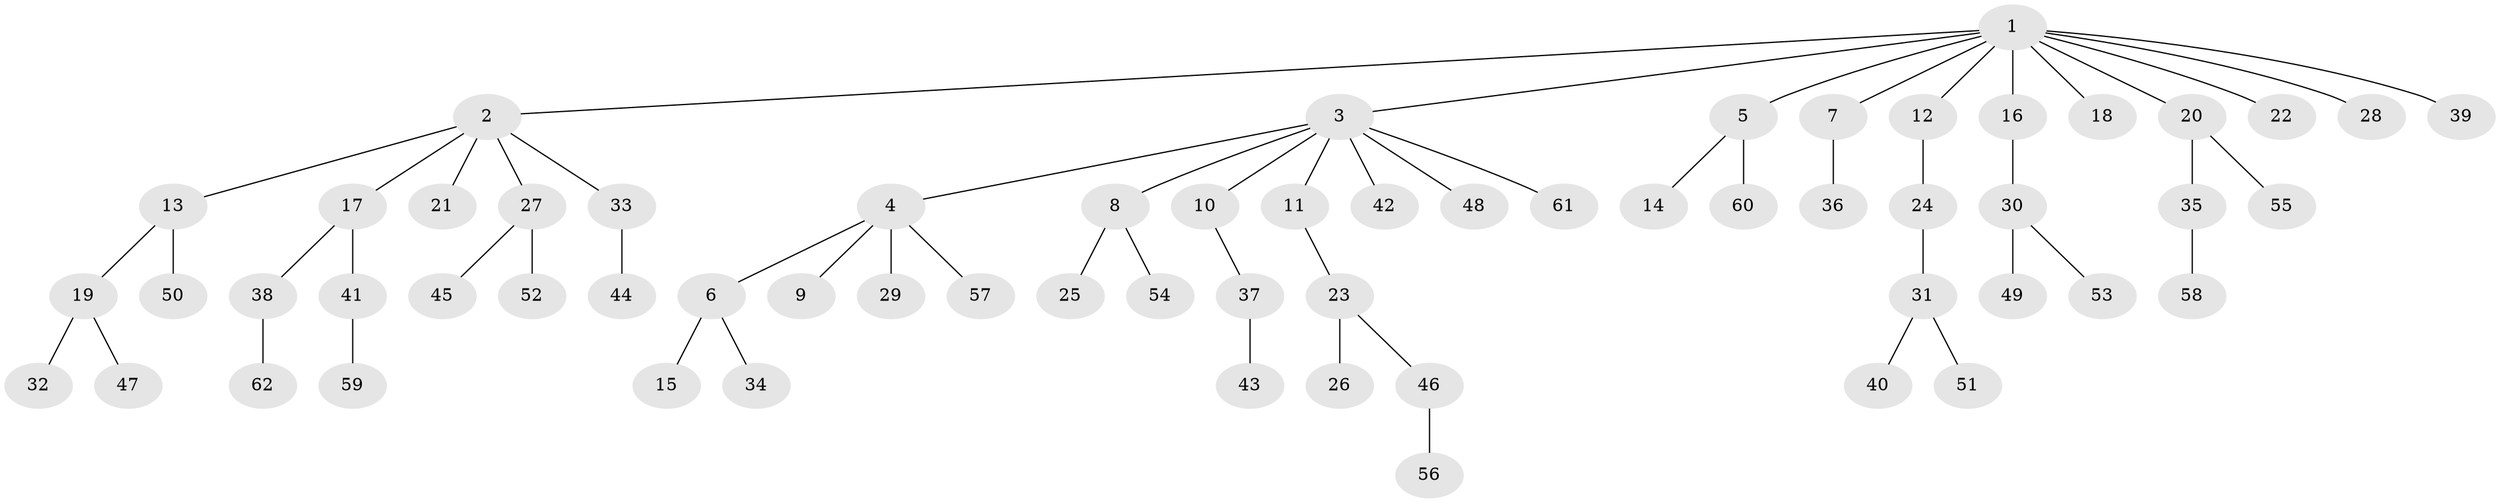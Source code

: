 // coarse degree distribution, {2: 0.2903225806451613, 9: 0.03225806451612903, 1: 0.5483870967741935, 3: 0.06451612903225806, 4: 0.03225806451612903, 6: 0.03225806451612903}
// Generated by graph-tools (version 1.1) at 2025/37/03/04/25 23:37:27]
// undirected, 62 vertices, 61 edges
graph export_dot {
  node [color=gray90,style=filled];
  1;
  2;
  3;
  4;
  5;
  6;
  7;
  8;
  9;
  10;
  11;
  12;
  13;
  14;
  15;
  16;
  17;
  18;
  19;
  20;
  21;
  22;
  23;
  24;
  25;
  26;
  27;
  28;
  29;
  30;
  31;
  32;
  33;
  34;
  35;
  36;
  37;
  38;
  39;
  40;
  41;
  42;
  43;
  44;
  45;
  46;
  47;
  48;
  49;
  50;
  51;
  52;
  53;
  54;
  55;
  56;
  57;
  58;
  59;
  60;
  61;
  62;
  1 -- 2;
  1 -- 3;
  1 -- 5;
  1 -- 7;
  1 -- 12;
  1 -- 16;
  1 -- 18;
  1 -- 20;
  1 -- 22;
  1 -- 28;
  1 -- 39;
  2 -- 13;
  2 -- 17;
  2 -- 21;
  2 -- 27;
  2 -- 33;
  3 -- 4;
  3 -- 8;
  3 -- 10;
  3 -- 11;
  3 -- 42;
  3 -- 48;
  3 -- 61;
  4 -- 6;
  4 -- 9;
  4 -- 29;
  4 -- 57;
  5 -- 14;
  5 -- 60;
  6 -- 15;
  6 -- 34;
  7 -- 36;
  8 -- 25;
  8 -- 54;
  10 -- 37;
  11 -- 23;
  12 -- 24;
  13 -- 19;
  13 -- 50;
  16 -- 30;
  17 -- 38;
  17 -- 41;
  19 -- 32;
  19 -- 47;
  20 -- 35;
  20 -- 55;
  23 -- 26;
  23 -- 46;
  24 -- 31;
  27 -- 45;
  27 -- 52;
  30 -- 49;
  30 -- 53;
  31 -- 40;
  31 -- 51;
  33 -- 44;
  35 -- 58;
  37 -- 43;
  38 -- 62;
  41 -- 59;
  46 -- 56;
}

